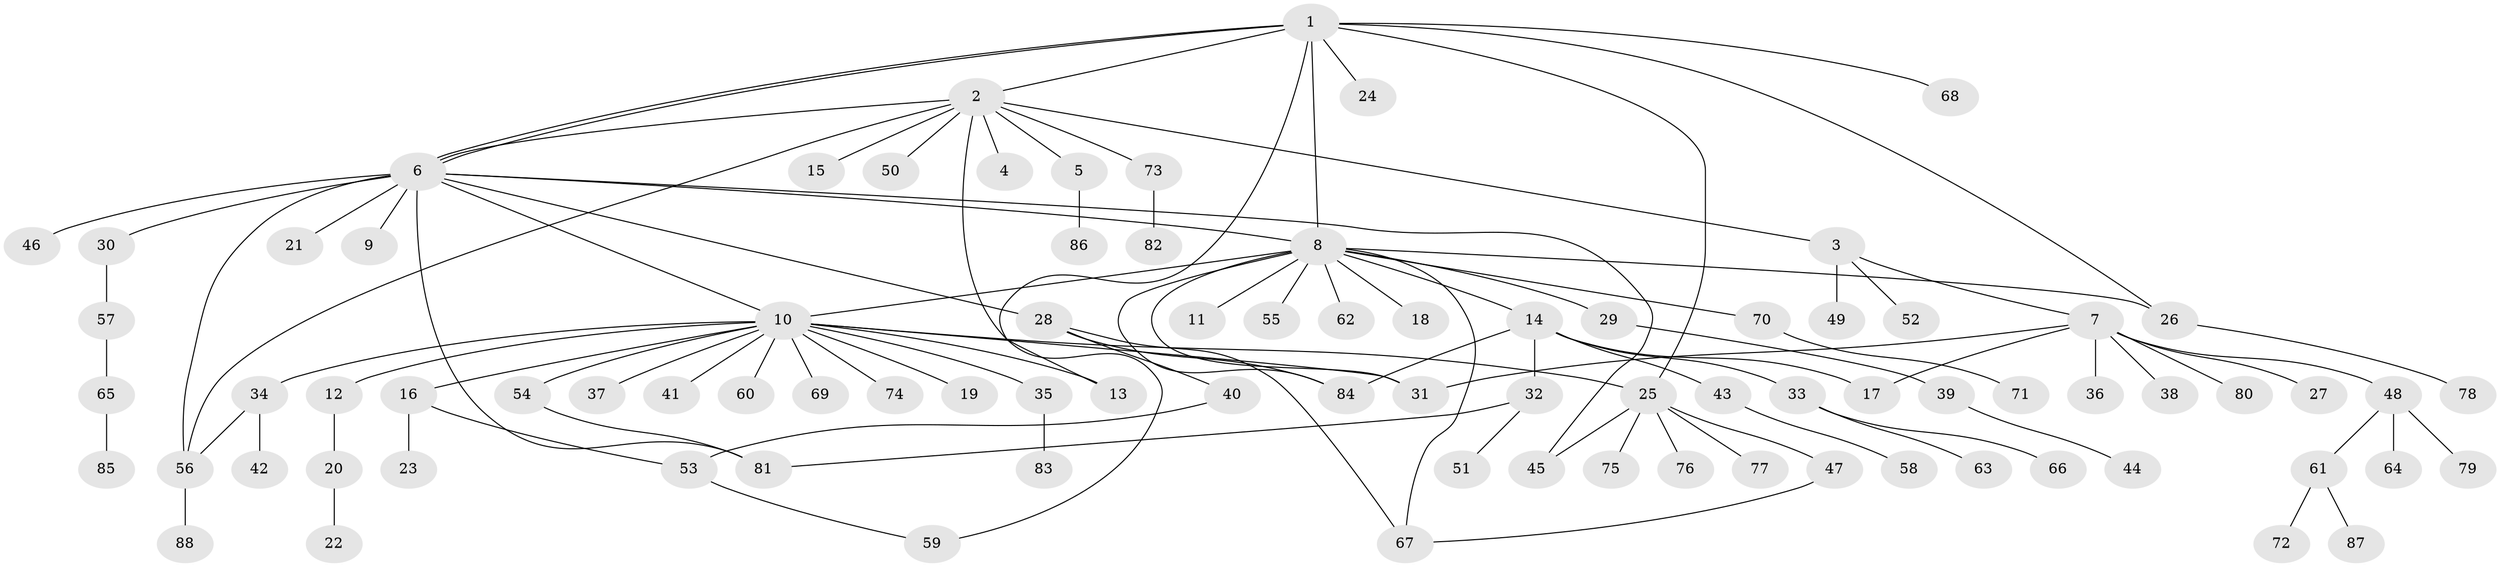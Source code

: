 // coarse degree distribution, {15: 0.038461538461538464, 2: 0.19230769230769232, 1: 0.6153846153846154, 3: 0.038461538461538464, 7: 0.038461538461538464, 9: 0.038461538461538464, 6: 0.038461538461538464}
// Generated by graph-tools (version 1.1) at 2025/18/03/04/25 18:18:28]
// undirected, 88 vertices, 108 edges
graph export_dot {
graph [start="1"]
  node [color=gray90,style=filled];
  1;
  2;
  3;
  4;
  5;
  6;
  7;
  8;
  9;
  10;
  11;
  12;
  13;
  14;
  15;
  16;
  17;
  18;
  19;
  20;
  21;
  22;
  23;
  24;
  25;
  26;
  27;
  28;
  29;
  30;
  31;
  32;
  33;
  34;
  35;
  36;
  37;
  38;
  39;
  40;
  41;
  42;
  43;
  44;
  45;
  46;
  47;
  48;
  49;
  50;
  51;
  52;
  53;
  54;
  55;
  56;
  57;
  58;
  59;
  60;
  61;
  62;
  63;
  64;
  65;
  66;
  67;
  68;
  69;
  70;
  71;
  72;
  73;
  74;
  75;
  76;
  77;
  78;
  79;
  80;
  81;
  82;
  83;
  84;
  85;
  86;
  87;
  88;
  1 -- 2;
  1 -- 6;
  1 -- 6;
  1 -- 8;
  1 -- 13;
  1 -- 24;
  1 -- 25;
  1 -- 26;
  1 -- 68;
  2 -- 3;
  2 -- 4;
  2 -- 5;
  2 -- 6;
  2 -- 15;
  2 -- 50;
  2 -- 56;
  2 -- 59;
  2 -- 73;
  3 -- 7;
  3 -- 49;
  3 -- 52;
  5 -- 86;
  6 -- 8;
  6 -- 9;
  6 -- 10;
  6 -- 21;
  6 -- 28;
  6 -- 30;
  6 -- 45;
  6 -- 46;
  6 -- 56;
  6 -- 81;
  7 -- 17;
  7 -- 27;
  7 -- 31;
  7 -- 36;
  7 -- 38;
  7 -- 48;
  7 -- 80;
  8 -- 10;
  8 -- 11;
  8 -- 14;
  8 -- 18;
  8 -- 26;
  8 -- 29;
  8 -- 31;
  8 -- 55;
  8 -- 62;
  8 -- 67;
  8 -- 70;
  8 -- 84;
  10 -- 12;
  10 -- 13;
  10 -- 16;
  10 -- 19;
  10 -- 25;
  10 -- 31;
  10 -- 34;
  10 -- 35;
  10 -- 37;
  10 -- 41;
  10 -- 54;
  10 -- 60;
  10 -- 69;
  10 -- 74;
  12 -- 20;
  14 -- 17;
  14 -- 32;
  14 -- 33;
  14 -- 43;
  14 -- 84;
  16 -- 23;
  16 -- 53;
  20 -- 22;
  25 -- 45;
  25 -- 47;
  25 -- 75;
  25 -- 76;
  25 -- 77;
  26 -- 78;
  28 -- 40;
  28 -- 67;
  28 -- 84;
  29 -- 39;
  30 -- 57;
  32 -- 51;
  32 -- 81;
  33 -- 63;
  33 -- 66;
  34 -- 42;
  34 -- 56;
  35 -- 83;
  39 -- 44;
  40 -- 53;
  43 -- 58;
  47 -- 67;
  48 -- 61;
  48 -- 64;
  48 -- 79;
  53 -- 59;
  54 -- 81;
  56 -- 88;
  57 -- 65;
  61 -- 72;
  61 -- 87;
  65 -- 85;
  70 -- 71;
  73 -- 82;
}

